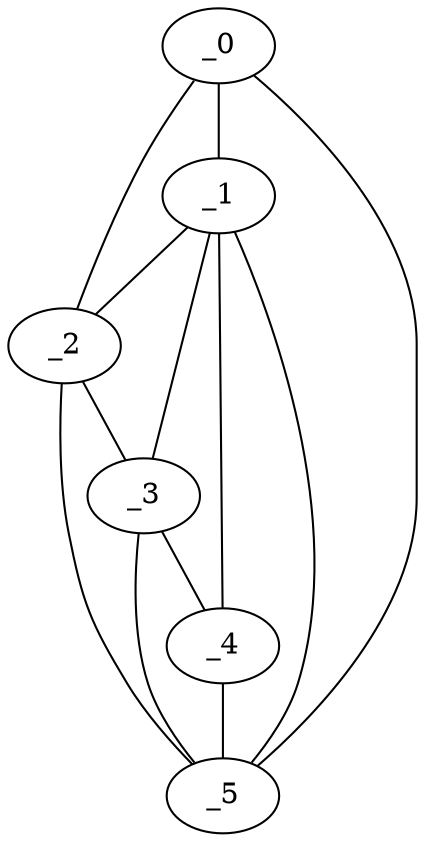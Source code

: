 graph "obj4__285.gxl" {
	_0	 [x=71,
		y=21];
	_1	 [x=74,
		y=26];
	_0 -- _1	 [valence=2];
	_2	 [x=82,
		y=56];
	_0 -- _2	 [valence=1];
	_5	 [x=105,
		y=40];
	_0 -- _5	 [valence=1];
	_1 -- _2	 [valence=1];
	_3	 [x=84,
		y=50];
	_1 -- _3	 [valence=2];
	_4	 [x=90,
		y=40];
	_1 -- _4	 [valence=1];
	_1 -- _5	 [valence=1];
	_2 -- _3	 [valence=2];
	_2 -- _5	 [valence=1];
	_3 -- _4	 [valence=2];
	_3 -- _5	 [valence=2];
	_4 -- _5	 [valence=2];
}
